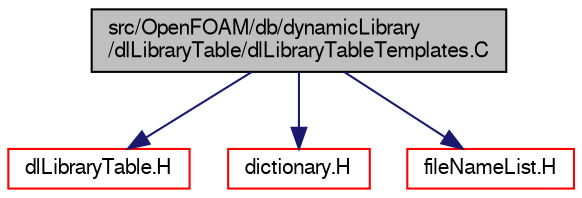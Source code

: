 digraph "src/OpenFOAM/db/dynamicLibrary/dlLibraryTable/dlLibraryTableTemplates.C"
{
  bgcolor="transparent";
  edge [fontname="FreeSans",fontsize="10",labelfontname="FreeSans",labelfontsize="10"];
  node [fontname="FreeSans",fontsize="10",shape=record];
  Node0 [label="src/OpenFOAM/db/dynamicLibrary\l/dlLibraryTable/dlLibraryTableTemplates.C",height=0.2,width=0.4,color="black", fillcolor="grey75", style="filled", fontcolor="black"];
  Node0 -> Node1 [color="midnightblue",fontsize="10",style="solid",fontname="FreeSans"];
  Node1 [label="dlLibraryTable.H",height=0.2,width=0.4,color="red",URL="$a08900.html"];
  Node0 -> Node52 [color="midnightblue",fontsize="10",style="solid",fontname="FreeSans"];
  Node52 [label="dictionary.H",height=0.2,width=0.4,color="red",URL="$a08804.html"];
  Node0 -> Node76 [color="midnightblue",fontsize="10",style="solid",fontname="FreeSans"];
  Node76 [label="fileNameList.H",height=0.2,width=0.4,color="red",URL="$a12602.html"];
}
